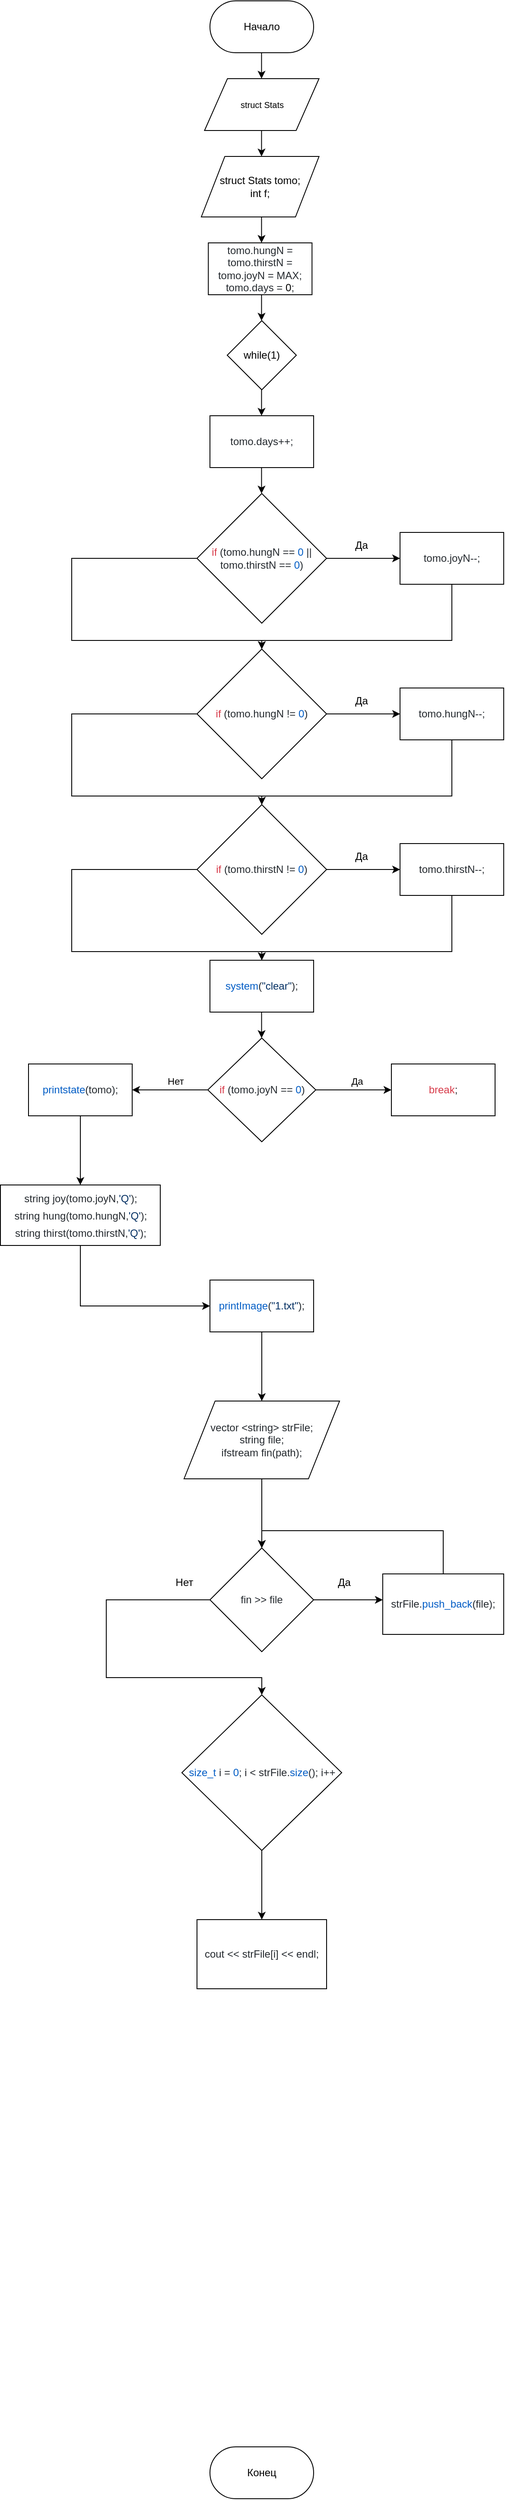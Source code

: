 <mxfile version="13.1.14" type="github"><diagram id="C5RBs43oDa-KdzZeNtuy" name="Page-1"><mxGraphModel dx="539" dy="303" grid="1" gridSize="10" guides="1" tooltips="1" connect="1" arrows="1" fold="1" page="1" pageScale="1" pageWidth="827" pageHeight="1169" math="0" shadow="0"><root><mxCell id="WIyWlLk6GJQsqaUBKTNV-0"/><mxCell id="WIyWlLk6GJQsqaUBKTNV-1" parent="WIyWlLk6GJQsqaUBKTNV-0"/><mxCell id="4xlsBURoGz3Pznlhu8qi-3" value="Начало" style="rounded=1;whiteSpace=wrap;html=1;arcSize=50;" vertex="1" parent="WIyWlLk6GJQsqaUBKTNV-1"><mxGeometry x="320" y="260" width="120" height="60" as="geometry"/></mxCell><mxCell id="4xlsBURoGz3Pznlhu8qi-6" value="Конец" style="rounded=1;whiteSpace=wrap;html=1;arcSize=50;" vertex="1" parent="WIyWlLk6GJQsqaUBKTNV-1"><mxGeometry x="320" y="3090" width="120" height="60" as="geometry"/></mxCell><mxCell id="4xlsBURoGz3Pznlhu8qi-10" value="&lt;font&gt;&lt;font style=&quot;font-size: 10px&quot;&gt;struct Stats&lt;/font&gt;&lt;br&gt;&lt;/font&gt;" style="shape=parallelogram;perimeter=parallelogramPerimeter;whiteSpace=wrap;html=1;" vertex="1" parent="WIyWlLk6GJQsqaUBKTNV-1"><mxGeometry x="313.75" y="350" width="132.5" height="60" as="geometry"/></mxCell><mxCell id="4xlsBURoGz3Pznlhu8qi-11" value="" style="endArrow=classic;html=1;" edge="1" parent="WIyWlLk6GJQsqaUBKTNV-1"><mxGeometry width="50" height="50" relative="1" as="geometry"><mxPoint x="379.71" y="320" as="sourcePoint"/><mxPoint x="379.71" y="350" as="targetPoint"/></mxGeometry></mxCell><mxCell id="4xlsBURoGz3Pznlhu8qi-13" value="" style="endArrow=classic;html=1;" edge="1" parent="WIyWlLk6GJQsqaUBKTNV-1"><mxGeometry width="50" height="50" relative="1" as="geometry"><mxPoint x="379.71" y="410" as="sourcePoint"/><mxPoint x="379.71" y="440" as="targetPoint"/></mxGeometry></mxCell><mxCell id="4xlsBURoGz3Pznlhu8qi-14" value="" style="endArrow=classic;html=1;" edge="1" parent="WIyWlLk6GJQsqaUBKTNV-1"><mxGeometry width="50" height="50" relative="1" as="geometry"><mxPoint x="379.71" y="600" as="sourcePoint"/><mxPoint x="379.71" y="630" as="targetPoint"/></mxGeometry></mxCell><mxCell id="4xlsBURoGz3Pznlhu8qi-15" value="" style="endArrow=classic;html=1;" edge="1" parent="WIyWlLk6GJQsqaUBKTNV-1"><mxGeometry width="50" height="50" relative="1" as="geometry"><mxPoint x="379.71" y="510" as="sourcePoint"/><mxPoint x="379.71" y="540" as="targetPoint"/></mxGeometry></mxCell><mxCell id="4xlsBURoGz3Pznlhu8qi-16" value="struct Stats tomo;&lt;br&gt;int f;" style="shape=parallelogram;perimeter=parallelogramPerimeter;whiteSpace=wrap;html=1;" vertex="1" parent="WIyWlLk6GJQsqaUBKTNV-1"><mxGeometry x="310" y="440" width="136.25" height="70" as="geometry"/></mxCell><mxCell id="4xlsBURoGz3Pznlhu8qi-17" value="&lt;span style=&quot;color: rgb(36 , 41 , 46) ; font-family: , &amp;#34;consolas&amp;#34; , &amp;#34;liberation mono&amp;#34; , &amp;#34;menlo&amp;#34; , monospace ; background-color: rgb(255 , 255 , 255)&quot;&gt;tomo.&lt;/span&gt;&lt;span class=&quot;pl-smi&quot; style=&quot;box-sizing: border-box ; color: rgb(36 , 41 , 46) ; font-family: , &amp;#34;consolas&amp;#34; , &amp;#34;liberation mono&amp;#34; , &amp;#34;menlo&amp;#34; , monospace ; background-color: rgb(255 , 255 , 255)&quot;&gt;hungN&lt;/span&gt;&lt;span style=&quot;color: rgb(36 , 41 , 46) ; font-family: , &amp;#34;consolas&amp;#34; , &amp;#34;liberation mono&amp;#34; , &amp;#34;menlo&amp;#34; , monospace ; background-color: rgb(255 , 255 , 255)&quot;&gt; = tomo.&lt;/span&gt;&lt;span class=&quot;pl-smi&quot; style=&quot;box-sizing: border-box ; color: rgb(36 , 41 , 46) ; font-family: , &amp;#34;consolas&amp;#34; , &amp;#34;liberation mono&amp;#34; , &amp;#34;menlo&amp;#34; , monospace ; background-color: rgb(255 , 255 , 255)&quot;&gt;thirstN&lt;/span&gt;&lt;span style=&quot;color: rgb(36 , 41 , 46) ; font-family: , &amp;#34;consolas&amp;#34; , &amp;#34;liberation mono&amp;#34; , &amp;#34;menlo&amp;#34; , monospace ; background-color: rgb(255 , 255 , 255)&quot;&gt; = tomo.&lt;/span&gt;&lt;span class=&quot;pl-smi&quot; style=&quot;box-sizing: border-box ; color: rgb(36 , 41 , 46) ; font-family: , &amp;#34;consolas&amp;#34; , &amp;#34;liberation mono&amp;#34; , &amp;#34;menlo&amp;#34; , monospace ; background-color: rgb(255 , 255 , 255)&quot;&gt;joyN&lt;/span&gt;&lt;span style=&quot;color: rgb(36 , 41 , 46) ; font-family: , &amp;#34;consolas&amp;#34; , &amp;#34;liberation mono&amp;#34; , &amp;#34;menlo&amp;#34; , monospace ; background-color: rgb(255 , 255 , 255)&quot;&gt; = MAX;&lt;br&gt;&lt;/span&gt;&lt;span style=&quot;color: rgb(36 , 41 , 46) ; font-family: , &amp;#34;consolas&amp;#34; , &amp;#34;liberation mono&amp;#34; , &amp;#34;menlo&amp;#34; , monospace ; background-color: rgb(255 , 255 , 255)&quot;&gt;tomo.&lt;/span&gt;&lt;span class=&quot;pl-smi&quot; style=&quot;box-sizing: border-box ; color: rgb(36 , 41 , 46) ; font-family: , &amp;#34;consolas&amp;#34; , &amp;#34;liberation mono&amp;#34; , &amp;#34;menlo&amp;#34; , monospace ; background-color: rgb(255 , 255 , 255)&quot;&gt;days&lt;/span&gt;&lt;span style=&quot;color: rgb(36 , 41 , 46) ; font-family: , &amp;#34;consolas&amp;#34; , &amp;#34;liberation mono&amp;#34; , &amp;#34;menlo&amp;#34; , monospace ; background-color: rgb(255 , 255 , 255)&quot;&gt; = &lt;/span&gt;&lt;span class=&quot;pl-c1&quot; style=&quot;box-sizing: border-box ; background-color: rgb(255 , 255 , 255)&quot;&gt;0&lt;/span&gt;&lt;span style=&quot;color: rgb(36 , 41 , 46) ; font-family: , &amp;#34;consolas&amp;#34; , &amp;#34;liberation mono&amp;#34; , &amp;#34;menlo&amp;#34; , monospace ; background-color: rgb(255 , 255 , 255)&quot;&gt;;&lt;/span&gt;&lt;span style=&quot;color: rgb(36 , 41 , 46) ; font-family: , &amp;#34;consolas&amp;#34; , &amp;#34;liberation mono&amp;#34; , &amp;#34;menlo&amp;#34; , monospace ; background-color: rgb(255 , 255 , 255)&quot;&gt;&lt;br&gt;&lt;/span&gt;" style="rounded=0;whiteSpace=wrap;html=1;" vertex="1" parent="WIyWlLk6GJQsqaUBKTNV-1"><mxGeometry x="318.13" y="540" width="120" height="60" as="geometry"/></mxCell><mxCell id="4xlsBURoGz3Pznlhu8qi-20" value="while(1)" style="rhombus;whiteSpace=wrap;html=1;" vertex="1" parent="WIyWlLk6GJQsqaUBKTNV-1"><mxGeometry x="340" y="630" width="80" height="80" as="geometry"/></mxCell><mxCell id="4xlsBURoGz3Pznlhu8qi-28" value="" style="endArrow=classic;html=1;" edge="1" parent="WIyWlLk6GJQsqaUBKTNV-1"><mxGeometry width="50" height="50" relative="1" as="geometry"><mxPoint x="379.71" y="710" as="sourcePoint"/><mxPoint x="379.71" y="740" as="targetPoint"/></mxGeometry></mxCell><mxCell id="4xlsBURoGz3Pznlhu8qi-29" value="&lt;span style=&quot;color: rgb(36 , 41 , 46) ; font-family: , &amp;#34;consolas&amp;#34; , &amp;#34;liberation mono&amp;#34; , &amp;#34;menlo&amp;#34; , monospace ; background-color: rgb(255 , 255 , 255)&quot;&gt;tomo.&lt;/span&gt;&lt;span class=&quot;pl-smi&quot; style=&quot;box-sizing: border-box ; color: rgb(36 , 41 , 46) ; font-family: , &amp;#34;consolas&amp;#34; , &amp;#34;liberation mono&amp;#34; , &amp;#34;menlo&amp;#34; , monospace ; background-color: rgb(255 , 255 , 255)&quot;&gt;days&lt;/span&gt;&lt;span style=&quot;color: rgb(36 , 41 , 46) ; font-family: , &amp;#34;consolas&amp;#34; , &amp;#34;liberation mono&amp;#34; , &amp;#34;menlo&amp;#34; , monospace ; background-color: rgb(255 , 255 , 255)&quot;&gt;++;&lt;/span&gt;" style="rounded=0;whiteSpace=wrap;html=1;" vertex="1" parent="WIyWlLk6GJQsqaUBKTNV-1"><mxGeometry x="320" y="740" width="120" height="60" as="geometry"/></mxCell><mxCell id="4xlsBURoGz3Pznlhu8qi-30" value="" style="endArrow=classic;html=1;" edge="1" parent="WIyWlLk6GJQsqaUBKTNV-1"><mxGeometry width="50" height="50" relative="1" as="geometry"><mxPoint x="379.71" y="800" as="sourcePoint"/><mxPoint x="379.71" y="830" as="targetPoint"/></mxGeometry></mxCell><mxCell id="4xlsBURoGz3Pznlhu8qi-33" value="" style="edgeStyle=orthogonalEdgeStyle;rounded=0;orthogonalLoop=1;jettySize=auto;html=1;entryX=0;entryY=0.5;entryDx=0;entryDy=0;" edge="1" parent="WIyWlLk6GJQsqaUBKTNV-1" source="4xlsBURoGz3Pznlhu8qi-31" target="4xlsBURoGz3Pznlhu8qi-34"><mxGeometry relative="1" as="geometry"><mxPoint x="535" y="905" as="targetPoint"/></mxGeometry></mxCell><mxCell id="4xlsBURoGz3Pznlhu8qi-73" value="" style="edgeStyle=orthogonalEdgeStyle;rounded=0;orthogonalLoop=1;jettySize=auto;html=1;" edge="1" parent="WIyWlLk6GJQsqaUBKTNV-1" source="4xlsBURoGz3Pznlhu8qi-31" target="4xlsBURoGz3Pznlhu8qi-35"><mxGeometry relative="1" as="geometry"><Array as="points"><mxPoint x="600" y="905"/><mxPoint x="600" y="1000"/><mxPoint x="380" y="1000"/></Array></mxGeometry></mxCell><mxCell id="4xlsBURoGz3Pznlhu8qi-74" value="" style="edgeStyle=orthogonalEdgeStyle;rounded=0;orthogonalLoop=1;jettySize=auto;html=1;" edge="1" parent="WIyWlLk6GJQsqaUBKTNV-1" source="4xlsBURoGz3Pznlhu8qi-31" target="4xlsBURoGz3Pznlhu8qi-35"><mxGeometry relative="1" as="geometry"><Array as="points"><mxPoint x="160" y="905"/><mxPoint x="160" y="1000"/><mxPoint x="380" y="1000"/></Array></mxGeometry></mxCell><mxCell id="4xlsBURoGz3Pznlhu8qi-31" value="&lt;span class=&quot;pl-k&quot; style=&quot;box-sizing: border-box ; color: rgb(215 , 58 , 73) ; font-family: , &amp;#34;consolas&amp;#34; , &amp;#34;liberation mono&amp;#34; , &amp;#34;menlo&amp;#34; , monospace ; background-color: rgb(255 , 255 , 255)&quot;&gt;if&lt;/span&gt;&lt;span style=&quot;color: rgb(36 , 41 , 46) ; font-family: , &amp;#34;consolas&amp;#34; , &amp;#34;liberation mono&amp;#34; , &amp;#34;menlo&amp;#34; , monospace ; background-color: rgb(255 , 255 , 255)&quot;&gt; (tomo.&lt;/span&gt;&lt;span class=&quot;pl-smi&quot; style=&quot;box-sizing: border-box ; color: rgb(36 , 41 , 46) ; font-family: , &amp;#34;consolas&amp;#34; , &amp;#34;liberation mono&amp;#34; , &amp;#34;menlo&amp;#34; , monospace ; background-color: rgb(255 , 255 , 255)&quot;&gt;hungN&lt;/span&gt;&lt;span style=&quot;color: rgb(36 , 41 , 46) ; font-family: , &amp;#34;consolas&amp;#34; , &amp;#34;liberation mono&amp;#34; , &amp;#34;menlo&amp;#34; , monospace ; background-color: rgb(255 , 255 , 255)&quot;&gt; == &lt;/span&gt;&lt;span class=&quot;pl-c1&quot; style=&quot;box-sizing: border-box ; color: rgb(0 , 92 , 197) ; font-family: , &amp;#34;consolas&amp;#34; , &amp;#34;liberation mono&amp;#34; , &amp;#34;menlo&amp;#34; , monospace ; background-color: rgb(255 , 255 , 255)&quot;&gt;0&lt;/span&gt;&lt;span style=&quot;color: rgb(36 , 41 , 46) ; font-family: , &amp;#34;consolas&amp;#34; , &amp;#34;liberation mono&amp;#34; , &amp;#34;menlo&amp;#34; , monospace ; background-color: rgb(255 , 255 , 255)&quot;&gt; || tomo.&lt;/span&gt;&lt;span class=&quot;pl-smi&quot; style=&quot;box-sizing: border-box ; color: rgb(36 , 41 , 46) ; font-family: , &amp;#34;consolas&amp;#34; , &amp;#34;liberation mono&amp;#34; , &amp;#34;menlo&amp;#34; , monospace ; background-color: rgb(255 , 255 , 255)&quot;&gt;thirstN&lt;/span&gt;&lt;span style=&quot;color: rgb(36 , 41 , 46) ; font-family: , &amp;#34;consolas&amp;#34; , &amp;#34;liberation mono&amp;#34; , &amp;#34;menlo&amp;#34; , monospace ; background-color: rgb(255 , 255 , 255)&quot;&gt; == &lt;/span&gt;&lt;span class=&quot;pl-c1&quot; style=&quot;box-sizing: border-box ; color: rgb(0 , 92 , 197) ; font-family: , &amp;#34;consolas&amp;#34; , &amp;#34;liberation mono&amp;#34; , &amp;#34;menlo&amp;#34; , monospace ; background-color: rgb(255 , 255 , 255)&quot;&gt;0&lt;/span&gt;&lt;span style=&quot;color: rgb(36 , 41 , 46) ; font-family: , &amp;#34;consolas&amp;#34; , &amp;#34;liberation mono&amp;#34; , &amp;#34;menlo&amp;#34; , monospace ; background-color: rgb(255 , 255 , 255)&quot;&gt;)&lt;/span&gt;" style="rhombus;whiteSpace=wrap;html=1;" vertex="1" parent="WIyWlLk6GJQsqaUBKTNV-1"><mxGeometry x="305" y="830" width="150" height="150" as="geometry"/></mxCell><mxCell id="4xlsBURoGz3Pznlhu8qi-34" value="&lt;span style=&quot;color: rgb(36 , 41 , 46) ; font-family: , &amp;#34;consolas&amp;#34; , &amp;#34;liberation mono&amp;#34; , &amp;#34;menlo&amp;#34; , monospace ; background-color: rgb(255 , 255 , 255)&quot;&gt;tomo.&lt;/span&gt;&lt;span class=&quot;pl-smi&quot; style=&quot;box-sizing: border-box ; color: rgb(36 , 41 , 46) ; font-family: , &amp;#34;consolas&amp;#34; , &amp;#34;liberation mono&amp;#34; , &amp;#34;menlo&amp;#34; , monospace ; background-color: rgb(255 , 255 , 255)&quot;&gt;joyN&lt;/span&gt;&lt;span style=&quot;color: rgb(36 , 41 , 46) ; font-family: , &amp;#34;consolas&amp;#34; , &amp;#34;liberation mono&amp;#34; , &amp;#34;menlo&amp;#34; , monospace ; background-color: rgb(255 , 255 , 255)&quot;&gt;--;&lt;/span&gt;" style="rounded=0;whiteSpace=wrap;html=1;" vertex="1" parent="WIyWlLk6GJQsqaUBKTNV-1"><mxGeometry x="540" y="875" width="120" height="60" as="geometry"/></mxCell><mxCell id="4xlsBURoGz3Pznlhu8qi-42" value="" style="edgeStyle=orthogonalEdgeStyle;rounded=0;orthogonalLoop=1;jettySize=auto;html=1;entryX=0;entryY=0.5;entryDx=0;entryDy=0;" edge="1" parent="WIyWlLk6GJQsqaUBKTNV-1" source="4xlsBURoGz3Pznlhu8qi-35" target="4xlsBURoGz3Pznlhu8qi-43"><mxGeometry relative="1" as="geometry"><mxPoint x="535" y="1085" as="targetPoint"/></mxGeometry></mxCell><mxCell id="4xlsBURoGz3Pznlhu8qi-77" value="" style="edgeStyle=orthogonalEdgeStyle;rounded=0;orthogonalLoop=1;jettySize=auto;html=1;" edge="1" parent="WIyWlLk6GJQsqaUBKTNV-1" source="4xlsBURoGz3Pznlhu8qi-35" target="4xlsBURoGz3Pznlhu8qi-39"><mxGeometry relative="1" as="geometry"><Array as="points"><mxPoint x="600" y="1085"/><mxPoint x="600" y="1180"/><mxPoint x="380" y="1180"/></Array></mxGeometry></mxCell><mxCell id="4xlsBURoGz3Pznlhu8qi-78" value="" style="edgeStyle=orthogonalEdgeStyle;rounded=0;orthogonalLoop=1;jettySize=auto;html=1;" edge="1" parent="WIyWlLk6GJQsqaUBKTNV-1" source="4xlsBURoGz3Pznlhu8qi-35" target="4xlsBURoGz3Pznlhu8qi-39"><mxGeometry relative="1" as="geometry"><Array as="points"><mxPoint x="160" y="1085"/><mxPoint x="160" y="1180"/><mxPoint x="380" y="1180"/></Array></mxGeometry></mxCell><mxCell id="4xlsBURoGz3Pznlhu8qi-35" value="&lt;span class=&quot;pl-k&quot; style=&quot;box-sizing: border-box ; color: rgb(215 , 58 , 73) ; font-family: , &amp;#34;consolas&amp;#34; , &amp;#34;liberation mono&amp;#34; , &amp;#34;menlo&amp;#34; , monospace ; background-color: rgb(255 , 255 , 255)&quot;&gt;if&lt;/span&gt;&lt;span style=&quot;color: rgb(36 , 41 , 46) ; font-family: , &amp;#34;consolas&amp;#34; , &amp;#34;liberation mono&amp;#34; , &amp;#34;menlo&amp;#34; , monospace ; background-color: rgb(255 , 255 , 255)&quot;&gt; (tomo.&lt;/span&gt;&lt;span class=&quot;pl-smi&quot; style=&quot;box-sizing: border-box ; color: rgb(36 , 41 , 46) ; font-family: , &amp;#34;consolas&amp;#34; , &amp;#34;liberation mono&amp;#34; , &amp;#34;menlo&amp;#34; , monospace ; background-color: rgb(255 , 255 , 255)&quot;&gt;hungN&lt;/span&gt;&lt;span style=&quot;color: rgb(36 , 41 , 46) ; font-family: , &amp;#34;consolas&amp;#34; , &amp;#34;liberation mono&amp;#34; , &amp;#34;menlo&amp;#34; , monospace ; background-color: rgb(255 , 255 , 255)&quot;&gt; != &lt;/span&gt;&lt;span class=&quot;pl-c1&quot; style=&quot;box-sizing: border-box ; color: rgb(0 , 92 , 197) ; font-family: , &amp;#34;consolas&amp;#34; , &amp;#34;liberation mono&amp;#34; , &amp;#34;menlo&amp;#34; , monospace ; background-color: rgb(255 , 255 , 255)&quot;&gt;0&lt;/span&gt;&lt;span style=&quot;color: rgb(36 , 41 , 46) ; font-family: , &amp;#34;consolas&amp;#34; , &amp;#34;liberation mono&amp;#34; , &amp;#34;menlo&amp;#34; , monospace ; background-color: rgb(255 , 255 , 255)&quot;&gt;)&lt;/span&gt;" style="rhombus;whiteSpace=wrap;html=1;" vertex="1" parent="WIyWlLk6GJQsqaUBKTNV-1"><mxGeometry x="305" y="1010" width="150" height="150" as="geometry"/></mxCell><mxCell id="4xlsBURoGz3Pznlhu8qi-47" value="" style="edgeStyle=orthogonalEdgeStyle;rounded=0;orthogonalLoop=1;jettySize=auto;html=1;entryX=0;entryY=0.5;entryDx=0;entryDy=0;" edge="1" parent="WIyWlLk6GJQsqaUBKTNV-1" source="4xlsBURoGz3Pznlhu8qi-39" target="4xlsBURoGz3Pznlhu8qi-48"><mxGeometry relative="1" as="geometry"><mxPoint x="535" y="1265" as="targetPoint"/></mxGeometry></mxCell><mxCell id="4xlsBURoGz3Pznlhu8qi-79" value="" style="edgeStyle=orthogonalEdgeStyle;rounded=0;orthogonalLoop=1;jettySize=auto;html=1;" edge="1" parent="WIyWlLk6GJQsqaUBKTNV-1" source="4xlsBURoGz3Pznlhu8qi-39" target="4xlsBURoGz3Pznlhu8qi-53"><mxGeometry relative="1" as="geometry"><Array as="points"><mxPoint x="600" y="1265"/><mxPoint x="600" y="1360"/><mxPoint x="380" y="1360"/></Array></mxGeometry></mxCell><mxCell id="4xlsBURoGz3Pznlhu8qi-80" value="" style="edgeStyle=orthogonalEdgeStyle;rounded=0;orthogonalLoop=1;jettySize=auto;html=1;" edge="1" parent="WIyWlLk6GJQsqaUBKTNV-1" source="4xlsBURoGz3Pznlhu8qi-39" target="4xlsBURoGz3Pznlhu8qi-53"><mxGeometry relative="1" as="geometry"><Array as="points"><mxPoint x="160" y="1265"/><mxPoint x="160" y="1360"/><mxPoint x="380" y="1360"/></Array></mxGeometry></mxCell><mxCell id="4xlsBURoGz3Pznlhu8qi-39" value="&lt;span class=&quot;pl-k&quot; style=&quot;box-sizing: border-box ; color: rgb(215 , 58 , 73) ; font-family: , &amp;#34;consolas&amp;#34; , &amp;#34;liberation mono&amp;#34; , &amp;#34;menlo&amp;#34; , monospace ; background-color: rgb(255 , 255 , 255)&quot;&gt;if&lt;/span&gt;&lt;span style=&quot;color: rgb(36 , 41 , 46) ; font-family: , &amp;#34;consolas&amp;#34; , &amp;#34;liberation mono&amp;#34; , &amp;#34;menlo&amp;#34; , monospace ; background-color: rgb(255 , 255 , 255)&quot;&gt; (tomo.&lt;/span&gt;&lt;span class=&quot;pl-smi&quot; style=&quot;box-sizing: border-box ; color: rgb(36 , 41 , 46) ; font-family: , &amp;#34;consolas&amp;#34; , &amp;#34;liberation mono&amp;#34; , &amp;#34;menlo&amp;#34; , monospace ; background-color: rgb(255 , 255 , 255)&quot;&gt;thirstN&lt;/span&gt;&lt;span style=&quot;color: rgb(36 , 41 , 46) ; font-family: , &amp;#34;consolas&amp;#34; , &amp;#34;liberation mono&amp;#34; , &amp;#34;menlo&amp;#34; , monospace ; background-color: rgb(255 , 255 , 255)&quot;&gt; != &lt;/span&gt;&lt;span class=&quot;pl-c1&quot; style=&quot;box-sizing: border-box ; color: rgb(0 , 92 , 197) ; font-family: , &amp;#34;consolas&amp;#34; , &amp;#34;liberation mono&amp;#34; , &amp;#34;menlo&amp;#34; , monospace ; background-color: rgb(255 , 255 , 255)&quot;&gt;0&lt;/span&gt;&lt;span style=&quot;color: rgb(36 , 41 , 46) ; font-family: , &amp;#34;consolas&amp;#34; , &amp;#34;liberation mono&amp;#34; , &amp;#34;menlo&amp;#34; , monospace ; background-color: rgb(255 , 255 , 255)&quot;&gt;)&lt;/span&gt;" style="rhombus;whiteSpace=wrap;html=1;" vertex="1" parent="WIyWlLk6GJQsqaUBKTNV-1"><mxGeometry x="305" y="1190" width="150" height="150" as="geometry"/></mxCell><mxCell id="4xlsBURoGz3Pznlhu8qi-43" value="&lt;span style=&quot;color: rgb(36 , 41 , 46) ; font-family: , &amp;#34;consolas&amp;#34; , &amp;#34;liberation mono&amp;#34; , &amp;#34;menlo&amp;#34; , monospace ; background-color: rgb(255 , 255 , 255)&quot;&gt;tomo.&lt;/span&gt;&lt;span class=&quot;pl-smi&quot; style=&quot;box-sizing: border-box ; color: rgb(36 , 41 , 46) ; font-family: , &amp;#34;consolas&amp;#34; , &amp;#34;liberation mono&amp;#34; , &amp;#34;menlo&amp;#34; , monospace ; background-color: rgb(255 , 255 , 255)&quot;&gt;hungN&lt;/span&gt;&lt;span style=&quot;color: rgb(36 , 41 , 46) ; font-family: , &amp;#34;consolas&amp;#34; , &amp;#34;liberation mono&amp;#34; , &amp;#34;menlo&amp;#34; , monospace ; background-color: rgb(255 , 255 , 255)&quot;&gt;--;&lt;/span&gt;" style="rounded=0;whiteSpace=wrap;html=1;" vertex="1" parent="WIyWlLk6GJQsqaUBKTNV-1"><mxGeometry x="540" y="1055" width="120" height="60" as="geometry"/></mxCell><mxCell id="4xlsBURoGz3Pznlhu8qi-48" value="&lt;span style=&quot;color: rgb(36 , 41 , 46) ; font-family: , &amp;#34;consolas&amp;#34; , &amp;#34;liberation mono&amp;#34; , &amp;#34;menlo&amp;#34; , monospace ; background-color: rgb(255 , 255 , 255)&quot;&gt;tomo.&lt;/span&gt;&lt;span class=&quot;pl-smi&quot; style=&quot;box-sizing: border-box ; color: rgb(36 , 41 , 46) ; font-family: , &amp;#34;consolas&amp;#34; , &amp;#34;liberation mono&amp;#34; , &amp;#34;menlo&amp;#34; , monospace ; background-color: rgb(255 , 255 , 255)&quot;&gt;thirstN&lt;/span&gt;&lt;span style=&quot;color: rgb(36 , 41 , 46) ; font-family: , &amp;#34;consolas&amp;#34; , &amp;#34;liberation mono&amp;#34; , &amp;#34;menlo&amp;#34; , monospace ; background-color: rgb(255 , 255 , 255)&quot;&gt;--;&lt;/span&gt;" style="rounded=0;whiteSpace=wrap;html=1;" vertex="1" parent="WIyWlLk6GJQsqaUBKTNV-1"><mxGeometry x="540" y="1235" width="120" height="60" as="geometry"/></mxCell><mxCell id="4xlsBURoGz3Pznlhu8qi-53" value="&lt;span class=&quot;pl-c1&quot; style=&quot;box-sizing: border-box ; color: rgb(0 , 92 , 197) ; font-family: , &amp;#34;consolas&amp;#34; , &amp;#34;liberation mono&amp;#34; , &amp;#34;menlo&amp;#34; , monospace ; background-color: rgb(255 , 255 , 255)&quot;&gt;system&lt;/span&gt;&lt;span style=&quot;color: rgb(36 , 41 , 46) ; font-family: , &amp;#34;consolas&amp;#34; , &amp;#34;liberation mono&amp;#34; , &amp;#34;menlo&amp;#34; , monospace ; background-color: rgb(255 , 255 , 255)&quot;&gt;(&lt;/span&gt;&lt;span class=&quot;pl-s&quot; style=&quot;box-sizing: border-box ; color: rgb(3 , 47 , 98) ; font-family: , &amp;#34;consolas&amp;#34; , &amp;#34;liberation mono&amp;#34; , &amp;#34;menlo&amp;#34; , monospace ; background-color: rgb(255 , 255 , 255)&quot;&gt;&lt;span class=&quot;pl-pds&quot; style=&quot;box-sizing: border-box&quot;&gt;&quot;&lt;/span&gt;clear&lt;span class=&quot;pl-pds&quot; style=&quot;box-sizing: border-box&quot;&gt;&quot;&lt;/span&gt;&lt;/span&gt;&lt;span style=&quot;color: rgb(36 , 41 , 46) ; font-family: , &amp;#34;consolas&amp;#34; , &amp;#34;liberation mono&amp;#34; , &amp;#34;menlo&amp;#34; , monospace ; background-color: rgb(255 , 255 , 255)&quot;&gt;);&lt;/span&gt;" style="rounded=0;whiteSpace=wrap;html=1;" vertex="1" parent="WIyWlLk6GJQsqaUBKTNV-1"><mxGeometry x="320" y="1370" width="120" height="60" as="geometry"/></mxCell><mxCell id="4xlsBURoGz3Pznlhu8qi-54" value="Да" style="text;html=1;align=center;verticalAlign=middle;resizable=0;points=[];autosize=1;" vertex="1" parent="WIyWlLk6GJQsqaUBKTNV-1"><mxGeometry x="480" y="1240" width="30" height="20" as="geometry"/></mxCell><mxCell id="4xlsBURoGz3Pznlhu8qi-55" value="Да" style="text;html=1;align=center;verticalAlign=middle;resizable=0;points=[];autosize=1;" vertex="1" parent="WIyWlLk6GJQsqaUBKTNV-1"><mxGeometry x="480" y="1060" width="30" height="20" as="geometry"/></mxCell><mxCell id="4xlsBURoGz3Pznlhu8qi-56" value="Да" style="text;html=1;align=center;verticalAlign=middle;resizable=0;points=[];autosize=1;" vertex="1" parent="WIyWlLk6GJQsqaUBKTNV-1"><mxGeometry x="480" y="880" width="30" height="20" as="geometry"/></mxCell><mxCell id="4xlsBURoGz3Pznlhu8qi-57" value="" style="endArrow=classic;html=1;" edge="1" parent="WIyWlLk6GJQsqaUBKTNV-1"><mxGeometry width="50" height="50" relative="1" as="geometry"><mxPoint x="379.76" y="1430" as="sourcePoint"/><mxPoint x="379.76" y="1460" as="targetPoint"/></mxGeometry></mxCell><mxCell id="4xlsBURoGz3Pznlhu8qi-61" value="" style="edgeStyle=orthogonalEdgeStyle;rounded=0;orthogonalLoop=1;jettySize=auto;html=1;entryX=0;entryY=0.5;entryDx=0;entryDy=0;" edge="1" parent="WIyWlLk6GJQsqaUBKTNV-1" source="4xlsBURoGz3Pznlhu8qi-59" target="4xlsBURoGz3Pznlhu8qi-64"><mxGeometry relative="1" as="geometry"><mxPoint x="522.5" y="1520" as="targetPoint"/></mxGeometry></mxCell><mxCell id="4xlsBURoGz3Pznlhu8qi-81" value="Да" style="edgeLabel;html=1;align=center;verticalAlign=middle;resizable=0;points=[];" vertex="1" connectable="0" parent="4xlsBURoGz3Pznlhu8qi-61"><mxGeometry x="0.274" relative="1" as="geometry"><mxPoint x="-8.36" y="-10" as="offset"/></mxGeometry></mxCell><mxCell id="4xlsBURoGz3Pznlhu8qi-63" value="" style="edgeStyle=orthogonalEdgeStyle;rounded=0;orthogonalLoop=1;jettySize=auto;html=1;" edge="1" parent="WIyWlLk6GJQsqaUBKTNV-1" source="4xlsBURoGz3Pznlhu8qi-59" target="4xlsBURoGz3Pznlhu8qi-66"><mxGeometry relative="1" as="geometry"><mxPoint x="237.5" y="1520" as="targetPoint"/></mxGeometry></mxCell><mxCell id="4xlsBURoGz3Pznlhu8qi-82" value="Нет" style="edgeLabel;html=1;align=center;verticalAlign=middle;resizable=0;points=[];" vertex="1" connectable="0" parent="4xlsBURoGz3Pznlhu8qi-63"><mxGeometry x="0.181" y="-1" relative="1" as="geometry"><mxPoint x="14.22" y="-9" as="offset"/></mxGeometry></mxCell><mxCell id="4xlsBURoGz3Pznlhu8qi-59" value="&lt;span class=&quot;pl-k&quot; style=&quot;box-sizing: border-box ; color: rgb(215 , 58 , 73) ; font-family: , &amp;#34;consolas&amp;#34; , &amp;#34;liberation mono&amp;#34; , &amp;#34;menlo&amp;#34; , monospace ; background-color: rgb(255 , 255 , 255)&quot;&gt;if&lt;/span&gt;&lt;span style=&quot;color: rgb(36 , 41 , 46) ; font-family: , &amp;#34;consolas&amp;#34; , &amp;#34;liberation mono&amp;#34; , &amp;#34;menlo&amp;#34; , monospace ; background-color: rgb(255 , 255 , 255)&quot;&gt; (tomo.&lt;/span&gt;&lt;span class=&quot;pl-smi&quot; style=&quot;box-sizing: border-box ; color: rgb(36 , 41 , 46) ; font-family: , &amp;#34;consolas&amp;#34; , &amp;#34;liberation mono&amp;#34; , &amp;#34;menlo&amp;#34; , monospace ; background-color: rgb(255 , 255 , 255)&quot;&gt;joyN&lt;/span&gt;&lt;span style=&quot;color: rgb(36 , 41 , 46) ; font-family: , &amp;#34;consolas&amp;#34; , &amp;#34;liberation mono&amp;#34; , &amp;#34;menlo&amp;#34; , monospace ; background-color: rgb(255 , 255 , 255)&quot;&gt; == &lt;/span&gt;&lt;span class=&quot;pl-c1&quot; style=&quot;box-sizing: border-box ; color: rgb(0 , 92 , 197) ; font-family: , &amp;#34;consolas&amp;#34; , &amp;#34;liberation mono&amp;#34; , &amp;#34;menlo&amp;#34; , monospace ; background-color: rgb(255 , 255 , 255)&quot;&gt;0&lt;/span&gt;&lt;span style=&quot;color: rgb(36 , 41 , 46) ; font-family: , &amp;#34;consolas&amp;#34; , &amp;#34;liberation mono&amp;#34; , &amp;#34;menlo&amp;#34; , monospace ; background-color: rgb(255 , 255 , 255)&quot;&gt;)&lt;/span&gt;" style="rhombus;whiteSpace=wrap;html=1;" vertex="1" parent="WIyWlLk6GJQsqaUBKTNV-1"><mxGeometry x="317.5" y="1460" width="125" height="120" as="geometry"/></mxCell><mxCell id="4xlsBURoGz3Pznlhu8qi-64" value="&lt;span class=&quot;pl-k&quot; style=&quot;box-sizing: border-box ; color: rgb(215 , 58 , 73) ; font-family: , &amp;#34;consolas&amp;#34; , &amp;#34;liberation mono&amp;#34; , &amp;#34;menlo&amp;#34; , monospace ; background-color: rgb(255 , 255 , 255)&quot;&gt;break&lt;/span&gt;&lt;span style=&quot;color: rgb(36 , 41 , 46) ; font-family: , &amp;#34;consolas&amp;#34; , &amp;#34;liberation mono&amp;#34; , &amp;#34;menlo&amp;#34; , monospace ; background-color: rgb(255 , 255 , 255)&quot;&gt;;&lt;/span&gt;" style="rounded=0;whiteSpace=wrap;html=1;" vertex="1" parent="WIyWlLk6GJQsqaUBKTNV-1"><mxGeometry x="530" y="1490" width="120" height="60" as="geometry"/></mxCell><mxCell id="4xlsBURoGz3Pznlhu8qi-68" value="" style="edgeStyle=orthogonalEdgeStyle;rounded=0;orthogonalLoop=1;jettySize=auto;html=1;" edge="1" parent="WIyWlLk6GJQsqaUBKTNV-1" source="4xlsBURoGz3Pznlhu8qi-66" target="4xlsBURoGz3Pznlhu8qi-67"><mxGeometry relative="1" as="geometry"/></mxCell><mxCell id="4xlsBURoGz3Pznlhu8qi-66" value="&lt;span class=&quot;pl-c1&quot; style=&quot;box-sizing: border-box ; color: rgb(0 , 92 , 197) ; font-family: , &amp;#34;consolas&amp;#34; , &amp;#34;liberation mono&amp;#34; , &amp;#34;menlo&amp;#34; , monospace ; background-color: rgb(255 , 255 , 255)&quot;&gt;printstate&lt;/span&gt;&lt;span style=&quot;color: rgb(36 , 41 , 46) ; font-family: , &amp;#34;consolas&amp;#34; , &amp;#34;liberation mono&amp;#34; , &amp;#34;menlo&amp;#34; , monospace ; background-color: rgb(255 , 255 , 255)&quot;&gt;(tomo);&lt;/span&gt;" style="rounded=0;whiteSpace=wrap;html=1;" vertex="1" parent="WIyWlLk6GJQsqaUBKTNV-1"><mxGeometry x="110" y="1490" width="120" height="60" as="geometry"/></mxCell><mxCell id="4xlsBURoGz3Pznlhu8qi-86" value="" style="edgeStyle=orthogonalEdgeStyle;rounded=0;orthogonalLoop=1;jettySize=auto;html=1;" edge="1" parent="WIyWlLk6GJQsqaUBKTNV-1" source="4xlsBURoGz3Pznlhu8qi-67"><mxGeometry relative="1" as="geometry"><mxPoint x="320" y="1770" as="targetPoint"/><Array as="points"><mxPoint x="170" y="1750"/><mxPoint x="170" y="1750"/></Array></mxGeometry></mxCell><mxCell id="4xlsBURoGz3Pznlhu8qi-67" value="&lt;table class=&quot;highlight tab-size js-file-line-container&quot; style=&quot;border-spacing: 0px ; border-collapse: collapse ; color: rgb(36 , 41 , 46) ; font-family: , &amp;#34;blinkmacsystemfont&amp;#34; , &amp;#34;segoe ui&amp;#34; , &amp;#34;helvetica&amp;#34; , &amp;#34;arial&amp;#34; , sans-serif , &amp;#34;apple color emoji&amp;#34; , &amp;#34;segoe ui emoji&amp;#34; ; font-size: 14px ; background-color: rgb(255 , 255 , 255)&quot;&gt;&lt;tbody style=&quot;box-sizing: border-box&quot;&gt;&lt;tr style=&quot;box-sizing: border-box&quot;&gt;&lt;td id=&quot;LC92&quot; class=&quot;blob-code blob-code-inner js-file-line&quot; style=&quot;box-sizing: border-box ; padding: 0px 10px ; position: relative ; line-height: 20px ; vertical-align: top ; overflow: visible ; font-family: , &amp;#34;consolas&amp;#34; , &amp;#34;liberation mono&amp;#34; , &amp;#34;menlo&amp;#34; , monospace ; font-size: 12px ; overflow-wrap: normal&quot;&gt;    string &lt;span class=&quot;pl-smi&quot; style=&quot;box-sizing: border-box&quot;&gt;joy&lt;/span&gt;(tomo.&lt;span class=&quot;pl-smi&quot; style=&quot;box-sizing: border-box&quot;&gt;joyN&lt;/span&gt;,&lt;span class=&quot;pl-s&quot; style=&quot;box-sizing: border-box ; color: rgb(3 , 47 , 98)&quot;&gt;&lt;span class=&quot;pl-pds&quot; style=&quot;box-sizing: border-box&quot;&gt;'&lt;/span&gt;Q&lt;span class=&quot;pl-pds&quot; style=&quot;box-sizing: border-box&quot;&gt;'&lt;/span&gt;&lt;/span&gt;);&lt;br&gt;string&amp;nbsp;&lt;span class=&quot;pl-smi&quot; style=&quot;box-sizing: border-box&quot;&gt;hung&lt;/span&gt;(tomo.&lt;span class=&quot;pl-smi&quot; style=&quot;box-sizing: border-box&quot;&gt;hungN&lt;/span&gt;,&lt;span class=&quot;pl-s&quot; style=&quot;box-sizing: border-box ; color: rgb(3 , 47 , 98)&quot;&gt;&lt;span class=&quot;pl-pds&quot; style=&quot;box-sizing: border-box&quot;&gt;'&lt;/span&gt;Q&lt;span class=&quot;pl-pds&quot; style=&quot;box-sizing: border-box&quot;&gt;'&lt;/span&gt;&lt;/span&gt;);&lt;br&gt;string&amp;nbsp;&lt;span class=&quot;pl-smi&quot; style=&quot;box-sizing: border-box&quot;&gt;thirst&lt;/span&gt;(tomo.&lt;span class=&quot;pl-smi&quot; style=&quot;box-sizing: border-box&quot;&gt;thirstN&lt;/span&gt;,&lt;span class=&quot;pl-s&quot; style=&quot;box-sizing: border-box ; color: rgb(3 , 47 , 98)&quot;&gt;&lt;span class=&quot;pl-pds&quot; style=&quot;box-sizing: border-box&quot;&gt;'&lt;/span&gt;Q&lt;span class=&quot;pl-pds&quot; style=&quot;box-sizing: border-box&quot;&gt;'&lt;/span&gt;&lt;/span&gt;);&lt;/td&gt;&lt;/tr&gt;&lt;/tbody&gt;&lt;/table&gt;" style="rounded=0;whiteSpace=wrap;html=1;" vertex="1" parent="WIyWlLk6GJQsqaUBKTNV-1"><mxGeometry x="77.5" y="1630" width="185" height="70" as="geometry"/></mxCell><mxCell id="4xlsBURoGz3Pznlhu8qi-92" value="" style="edgeStyle=orthogonalEdgeStyle;rounded=0;orthogonalLoop=1;jettySize=auto;html=1;" edge="1" parent="WIyWlLk6GJQsqaUBKTNV-1" source="4xlsBURoGz3Pznlhu8qi-90"><mxGeometry relative="1" as="geometry"><mxPoint x="380" y="1880" as="targetPoint"/></mxGeometry></mxCell><mxCell id="4xlsBURoGz3Pznlhu8qi-90" value="&lt;span class=&quot;pl-c1&quot; style=&quot;box-sizing: border-box ; color: rgb(0 , 92 , 197) ; font-family: , &amp;#34;consolas&amp;#34; , &amp;#34;liberation mono&amp;#34; , &amp;#34;menlo&amp;#34; , monospace ; background-color: rgb(255 , 255 , 255)&quot;&gt;printImage&lt;/span&gt;&lt;span style=&quot;color: rgb(36 , 41 , 46) ; font-family: , &amp;#34;consolas&amp;#34; , &amp;#34;liberation mono&amp;#34; , &amp;#34;menlo&amp;#34; , monospace ; background-color: rgb(255 , 255 , 255)&quot;&gt;(&lt;/span&gt;&lt;span class=&quot;pl-s&quot; style=&quot;box-sizing: border-box ; color: rgb(3 , 47 , 98) ; font-family: , &amp;#34;consolas&amp;#34; , &amp;#34;liberation mono&amp;#34; , &amp;#34;menlo&amp;#34; , monospace ; background-color: rgb(255 , 255 , 255)&quot;&gt;&lt;span class=&quot;pl-pds&quot; style=&quot;box-sizing: border-box&quot;&gt;&quot;&lt;/span&gt;1.txt&lt;span class=&quot;pl-pds&quot; style=&quot;box-sizing: border-box&quot;&gt;&quot;&lt;/span&gt;&lt;/span&gt;&lt;span style=&quot;color: rgb(36 , 41 , 46) ; font-family: , &amp;#34;consolas&amp;#34; , &amp;#34;liberation mono&amp;#34; , &amp;#34;menlo&amp;#34; , monospace ; background-color: rgb(255 , 255 , 255)&quot;&gt;);&lt;/span&gt;" style="rounded=0;whiteSpace=wrap;html=1;" vertex="1" parent="WIyWlLk6GJQsqaUBKTNV-1"><mxGeometry x="320" y="1740" width="120" height="60" as="geometry"/></mxCell><mxCell id="4xlsBURoGz3Pznlhu8qi-97" value="" style="edgeStyle=orthogonalEdgeStyle;rounded=0;orthogonalLoop=1;jettySize=auto;html=1;" edge="1" parent="WIyWlLk6GJQsqaUBKTNV-1" source="4xlsBURoGz3Pznlhu8qi-93"><mxGeometry relative="1" as="geometry"><mxPoint x="380" y="2050" as="targetPoint"/></mxGeometry></mxCell><mxCell id="4xlsBURoGz3Pznlhu8qi-93" value="&lt;span style=&quot;color: rgb(36 , 41 , 46) ; font-family: , &amp;#34;consolas&amp;#34; , &amp;#34;liberation mono&amp;#34; , &amp;#34;menlo&amp;#34; , monospace ; background-color: rgb(255 , 255 , 255)&quot;&gt;vector &amp;lt;string&amp;gt; strFile;&lt;br&gt;&lt;/span&gt;&lt;span style=&quot;color: rgb(36 , 41 , 46) ; font-family: , &amp;#34;consolas&amp;#34; , &amp;#34;liberation mono&amp;#34; , &amp;#34;menlo&amp;#34; , monospace ; background-color: rgb(255 , 255 , 255)&quot;&gt;string file;&lt;br&gt;&lt;/span&gt;&lt;span style=&quot;color: rgb(36 , 41 , 46) ; font-family: , &amp;#34;consolas&amp;#34; , &amp;#34;liberation mono&amp;#34; , &amp;#34;menlo&amp;#34; , monospace ; background-color: rgb(255 , 255 , 255)&quot;&gt;ifstream &lt;/span&gt;&lt;span class=&quot;pl-smi&quot; style=&quot;box-sizing: border-box ; color: rgb(36 , 41 , 46) ; font-family: , &amp;#34;consolas&amp;#34; , &amp;#34;liberation mono&amp;#34; , &amp;#34;menlo&amp;#34; , monospace ; background-color: rgb(255 , 255 , 255)&quot;&gt;fin&lt;/span&gt;&lt;span style=&quot;color: rgb(36 , 41 , 46) ; font-family: , &amp;#34;consolas&amp;#34; , &amp;#34;liberation mono&amp;#34; , &amp;#34;menlo&amp;#34; , monospace ; background-color: rgb(255 , 255 , 255)&quot;&gt;(path);&lt;/span&gt;&lt;span style=&quot;color: rgb(36 , 41 , 46) ; font-family: , &amp;#34;consolas&amp;#34; , &amp;#34;liberation mono&amp;#34; , &amp;#34;menlo&amp;#34; , monospace ; background-color: rgb(255 , 255 , 255)&quot;&gt;&lt;br&gt;&lt;/span&gt;" style="shape=parallelogram;perimeter=parallelogramPerimeter;whiteSpace=wrap;html=1;" vertex="1" parent="WIyWlLk6GJQsqaUBKTNV-1"><mxGeometry x="290" y="1880" width="180" height="90" as="geometry"/></mxCell><mxCell id="4xlsBURoGz3Pznlhu8qi-102" value="" style="edgeStyle=orthogonalEdgeStyle;rounded=0;orthogonalLoop=1;jettySize=auto;html=1;" edge="1" parent="WIyWlLk6GJQsqaUBKTNV-1" source="4xlsBURoGz3Pznlhu8qi-94"><mxGeometry relative="1" as="geometry"><mxPoint x="520" y="2110" as="targetPoint"/></mxGeometry></mxCell><mxCell id="4xlsBURoGz3Pznlhu8qi-106" value="" style="edgeStyle=orthogonalEdgeStyle;rounded=0;orthogonalLoop=1;jettySize=auto;html=1;" edge="1" parent="WIyWlLk6GJQsqaUBKTNV-1" source="4xlsBURoGz3Pznlhu8qi-94"><mxGeometry relative="1" as="geometry"><mxPoint x="380" y="2220" as="targetPoint"/><Array as="points"><mxPoint x="200" y="2110"/><mxPoint x="200" y="2200"/><mxPoint x="380" y="2200"/></Array></mxGeometry></mxCell><mxCell id="4xlsBURoGz3Pznlhu8qi-94" value="&lt;span style=&quot;color: rgb(36 , 41 , 46) ; font-family: , &amp;#34;consolas&amp;#34; , &amp;#34;liberation mono&amp;#34; , &amp;#34;menlo&amp;#34; , monospace ; background-color: rgb(255 , 255 , 255)&quot;&gt;fin &amp;gt;&amp;gt; file&lt;/span&gt;" style="rhombus;whiteSpace=wrap;html=1;" vertex="1" parent="WIyWlLk6GJQsqaUBKTNV-1"><mxGeometry x="320" y="2050" width="120" height="120" as="geometry"/></mxCell><mxCell id="4xlsBURoGz3Pznlhu8qi-111" style="edgeStyle=orthogonalEdgeStyle;rounded=0;orthogonalLoop=1;jettySize=auto;html=1;exitX=0.5;exitY=0;exitDx=0;exitDy=0;entryX=0.5;entryY=0;entryDx=0;entryDy=0;" edge="1" parent="WIyWlLk6GJQsqaUBKTNV-1" source="4xlsBURoGz3Pznlhu8qi-100" target="4xlsBURoGz3Pznlhu8qi-94"><mxGeometry relative="1" as="geometry"/></mxCell><mxCell id="4xlsBURoGz3Pznlhu8qi-100" value="&lt;span style=&quot;color: rgb(36 , 41 , 46) ; font-family: , &amp;#34;consolas&amp;#34; , &amp;#34;liberation mono&amp;#34; , &amp;#34;menlo&amp;#34; , monospace ; background-color: rgb(255 , 255 , 255)&quot;&gt;strFile.&lt;/span&gt;&lt;span class=&quot;pl-c1&quot; style=&quot;box-sizing: border-box ; color: rgb(0 , 92 , 197) ; font-family: , &amp;#34;consolas&amp;#34; , &amp;#34;liberation mono&amp;#34; , &amp;#34;menlo&amp;#34; , monospace ; background-color: rgb(255 , 255 , 255)&quot;&gt;push_back&lt;/span&gt;&lt;span style=&quot;color: rgb(36 , 41 , 46) ; font-family: , &amp;#34;consolas&amp;#34; , &amp;#34;liberation mono&amp;#34; , &amp;#34;menlo&amp;#34; , monospace ; background-color: rgb(255 , 255 , 255)&quot;&gt;(file);&lt;/span&gt;" style="rounded=0;whiteSpace=wrap;html=1;" vertex="1" parent="WIyWlLk6GJQsqaUBKTNV-1"><mxGeometry x="520" y="2080" width="140" height="70" as="geometry"/></mxCell><mxCell id="4xlsBURoGz3Pznlhu8qi-104" value="Да" style="text;html=1;align=center;verticalAlign=middle;resizable=0;points=[];autosize=1;" vertex="1" parent="WIyWlLk6GJQsqaUBKTNV-1"><mxGeometry x="460" y="2080" width="30" height="20" as="geometry"/></mxCell><mxCell id="4xlsBURoGz3Pznlhu8qi-107" value="Нет" style="text;html=1;align=center;verticalAlign=middle;resizable=0;points=[];autosize=1;" vertex="1" parent="WIyWlLk6GJQsqaUBKTNV-1"><mxGeometry x="270" y="2080" width="40" height="20" as="geometry"/></mxCell><mxCell id="4xlsBURoGz3Pznlhu8qi-114" value="" style="edgeStyle=orthogonalEdgeStyle;rounded=0;orthogonalLoop=1;jettySize=auto;html=1;" edge="1" parent="WIyWlLk6GJQsqaUBKTNV-1" source="4xlsBURoGz3Pznlhu8qi-112"><mxGeometry relative="1" as="geometry"><mxPoint x="380" y="2480" as="targetPoint"/></mxGeometry></mxCell><mxCell id="4xlsBURoGz3Pznlhu8qi-112" value="&lt;span class=&quot;pl-c1&quot; style=&quot;box-sizing: border-box ; color: rgb(0 , 92 , 197) ; font-family: , &amp;#34;consolas&amp;#34; , &amp;#34;liberation mono&amp;#34; , &amp;#34;menlo&amp;#34; , monospace ; background-color: rgb(255 , 255 , 255)&quot;&gt;size_t&lt;/span&gt;&lt;span style=&quot;color: rgb(36 , 41 , 46) ; font-family: , &amp;#34;consolas&amp;#34; , &amp;#34;liberation mono&amp;#34; , &amp;#34;menlo&amp;#34; , monospace ; background-color: rgb(255 , 255 , 255)&quot;&gt; i = &lt;/span&gt;&lt;span class=&quot;pl-c1&quot; style=&quot;box-sizing: border-box ; color: rgb(0 , 92 , 197) ; font-family: , &amp;#34;consolas&amp;#34; , &amp;#34;liberation mono&amp;#34; , &amp;#34;menlo&amp;#34; , monospace ; background-color: rgb(255 , 255 , 255)&quot;&gt;0&lt;/span&gt;&lt;span style=&quot;color: rgb(36 , 41 , 46) ; font-family: , &amp;#34;consolas&amp;#34; , &amp;#34;liberation mono&amp;#34; , &amp;#34;menlo&amp;#34; , monospace ; background-color: rgb(255 , 255 , 255)&quot;&gt;; i &amp;lt; strFile.&lt;/span&gt;&lt;span class=&quot;pl-c1&quot; style=&quot;box-sizing: border-box ; color: rgb(0 , 92 , 197) ; font-family: , &amp;#34;consolas&amp;#34; , &amp;#34;liberation mono&amp;#34; , &amp;#34;menlo&amp;#34; , monospace ; background-color: rgb(255 , 255 , 255)&quot;&gt;size&lt;/span&gt;&lt;span style=&quot;color: rgb(36 , 41 , 46) ; font-family: , &amp;#34;consolas&amp;#34; , &amp;#34;liberation mono&amp;#34; , &amp;#34;menlo&amp;#34; , monospace ; background-color: rgb(255 , 255 , 255)&quot;&gt;(); i++&lt;/span&gt;" style="rhombus;whiteSpace=wrap;html=1;" vertex="1" parent="WIyWlLk6GJQsqaUBKTNV-1"><mxGeometry x="287.5" y="2220" width="185" height="180" as="geometry"/></mxCell><mxCell id="4xlsBURoGz3Pznlhu8qi-115" value="&lt;span style=&quot;color: rgb(36 , 41 , 46) ; font-family: , &amp;#34;consolas&amp;#34; , &amp;#34;liberation mono&amp;#34; , &amp;#34;menlo&amp;#34; , monospace ; background-color: rgb(255 , 255 , 255)&quot;&gt;cout &amp;lt;&amp;lt; strFile[i] &amp;lt;&amp;lt; endl;&lt;/span&gt;" style="rounded=0;whiteSpace=wrap;html=1;" vertex="1" parent="WIyWlLk6GJQsqaUBKTNV-1"><mxGeometry x="305" y="2480" width="150" height="80" as="geometry"/></mxCell></root></mxGraphModel></diagram></mxfile>
